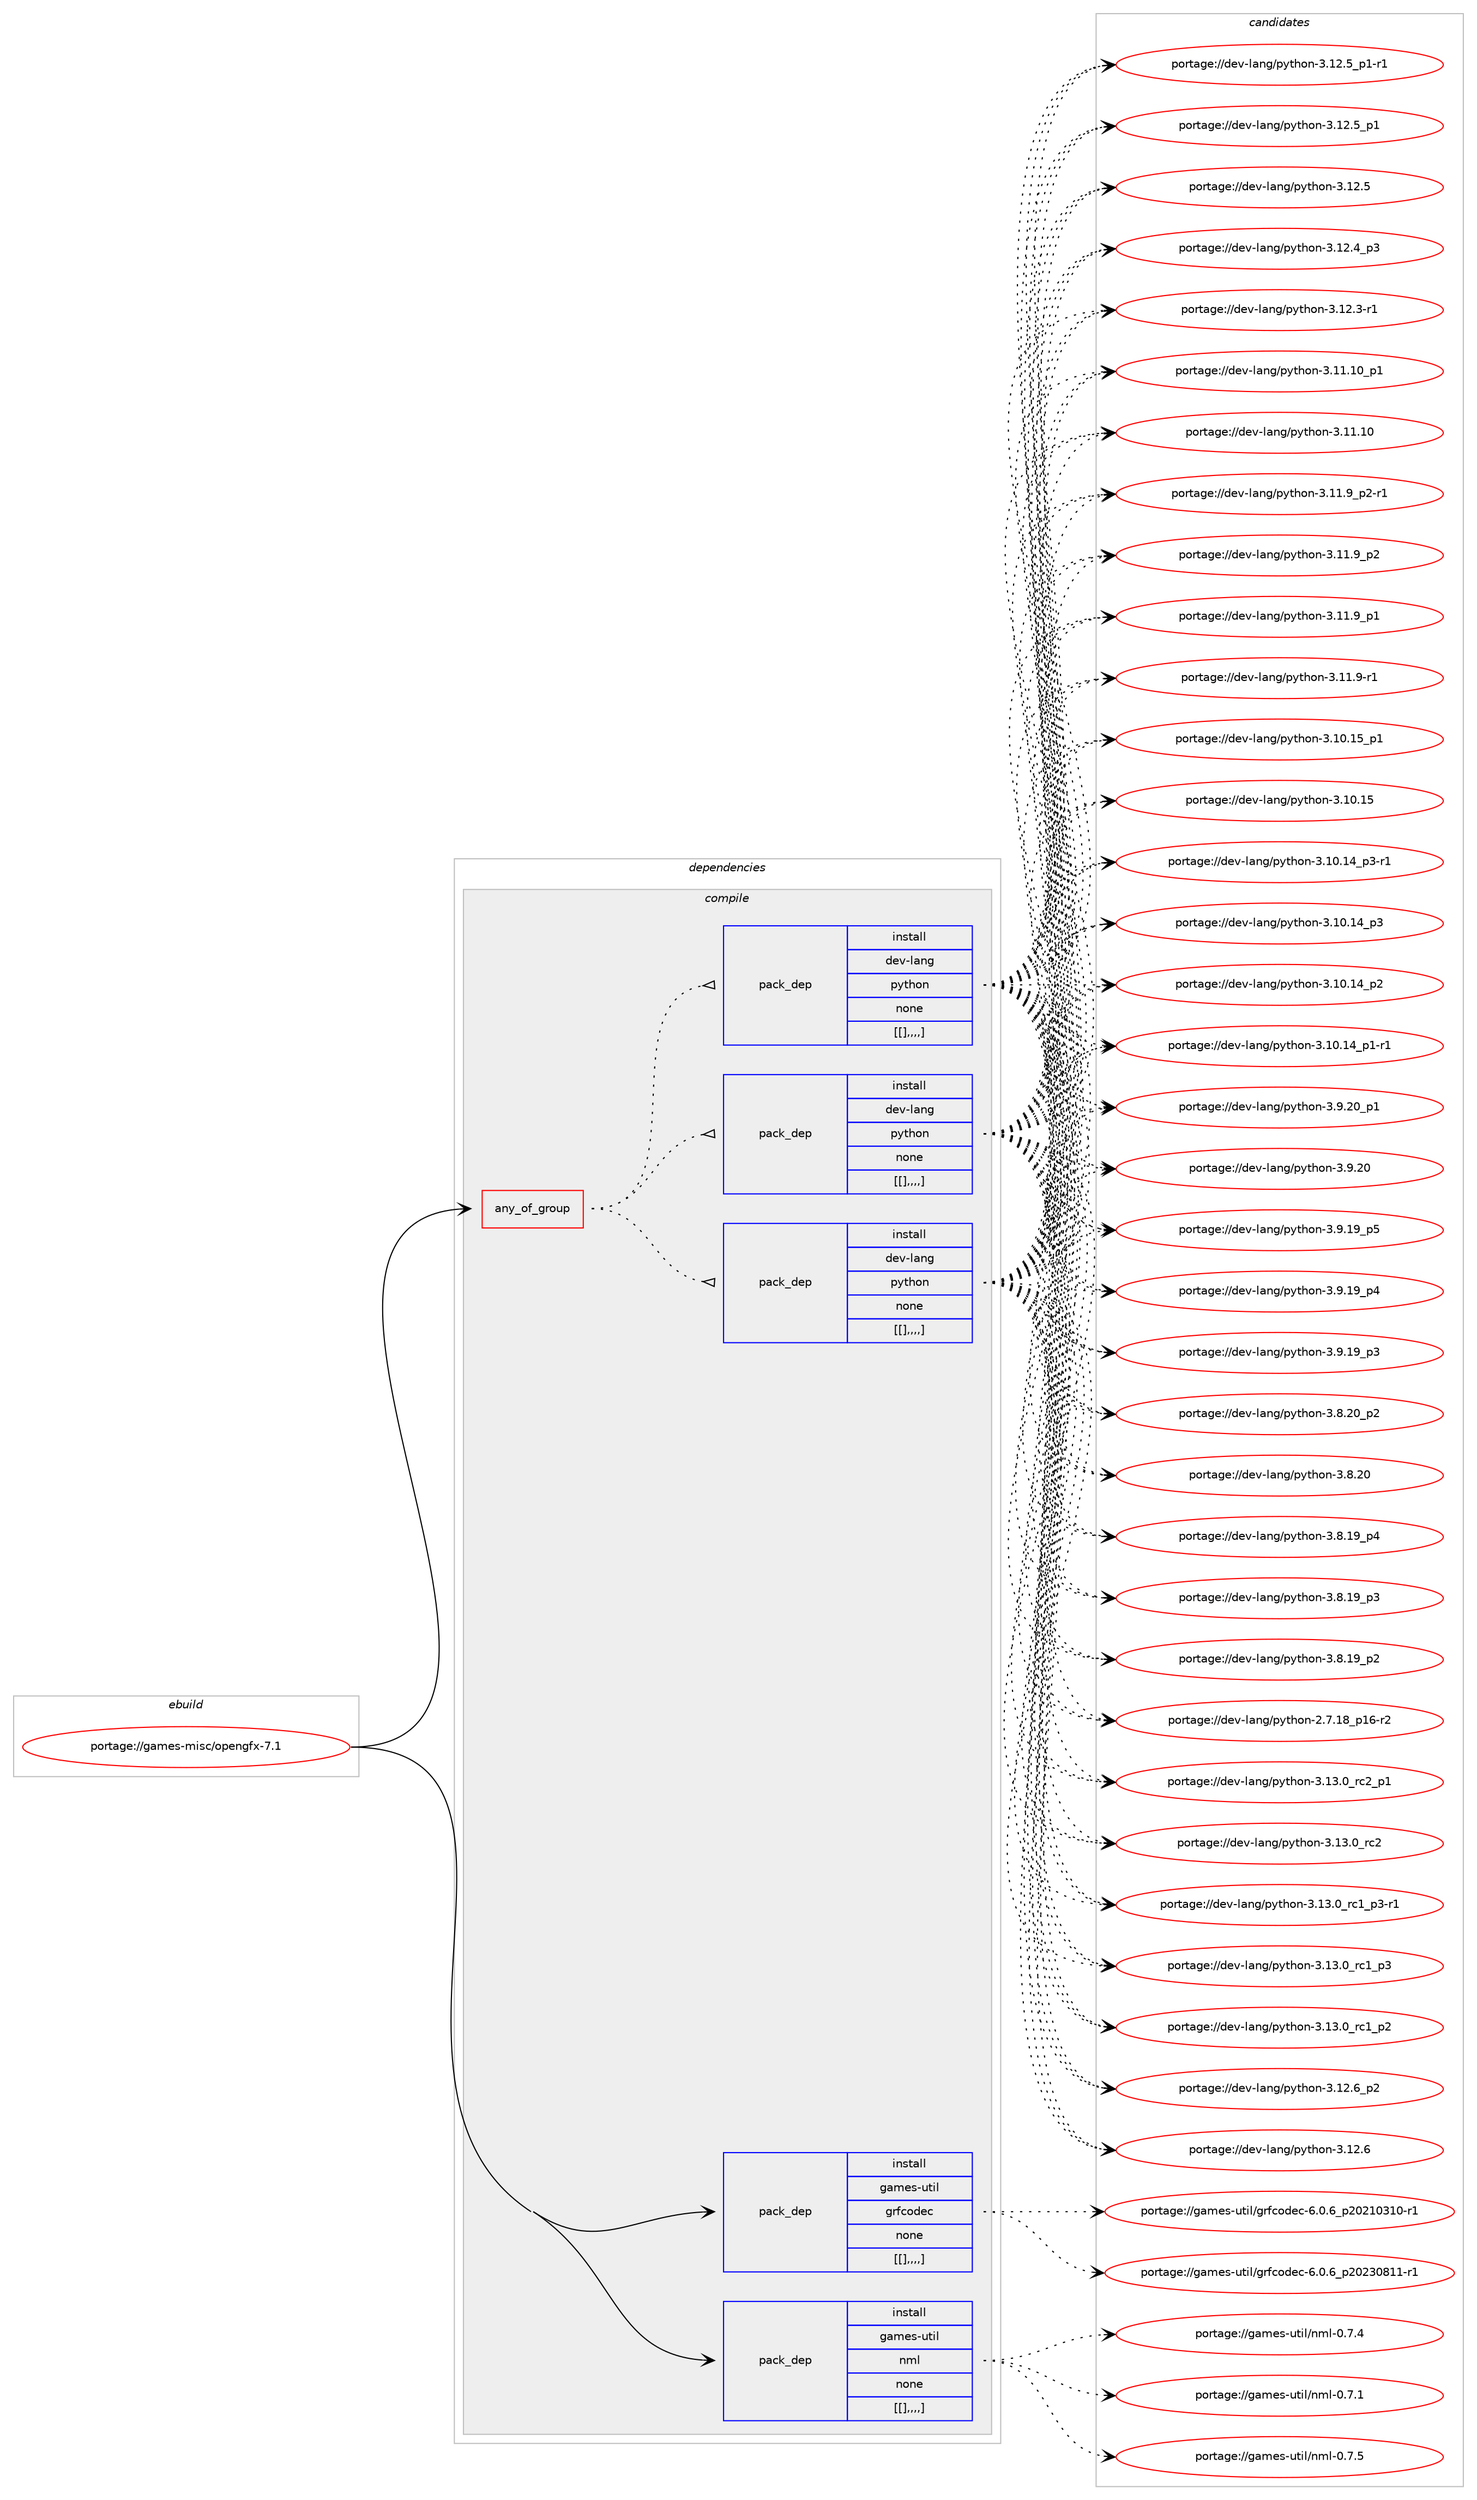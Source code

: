 digraph prolog {

# *************
# Graph options
# *************

newrank=true;
concentrate=true;
compound=true;
graph [rankdir=LR,fontname=Helvetica,fontsize=10,ranksep=1.5];#, ranksep=2.5, nodesep=0.2];
edge  [arrowhead=vee];
node  [fontname=Helvetica,fontsize=10];

# **********
# The ebuild
# **********

subgraph cluster_leftcol {
color=gray;
label=<<i>ebuild</i>>;
id [label="portage://games-misc/opengfx-7.1", color=red, width=4, href="../games-misc/opengfx-7.1.svg"];
}

# ****************
# The dependencies
# ****************

subgraph cluster_midcol {
color=gray;
label=<<i>dependencies</i>>;
subgraph cluster_compile {
fillcolor="#eeeeee";
style=filled;
label=<<i>compile</i>>;
subgraph any1340 {
dependency235762 [label=<<TABLE BORDER="0" CELLBORDER="1" CELLSPACING="0" CELLPADDING="4"><TR><TD CELLPADDING="10">any_of_group</TD></TR></TABLE>>, shape=none, color=red];subgraph pack167557 {
dependency235763 [label=<<TABLE BORDER="0" CELLBORDER="1" CELLSPACING="0" CELLPADDING="4" WIDTH="220"><TR><TD ROWSPAN="6" CELLPADDING="30">pack_dep</TD></TR><TR><TD WIDTH="110">install</TD></TR><TR><TD>dev-lang</TD></TR><TR><TD>python</TD></TR><TR><TD>none</TD></TR><TR><TD>[[],,,,]</TD></TR></TABLE>>, shape=none, color=blue];
}
dependency235762:e -> dependency235763:w [weight=20,style="dotted",arrowhead="oinv"];
subgraph pack167558 {
dependency235764 [label=<<TABLE BORDER="0" CELLBORDER="1" CELLSPACING="0" CELLPADDING="4" WIDTH="220"><TR><TD ROWSPAN="6" CELLPADDING="30">pack_dep</TD></TR><TR><TD WIDTH="110">install</TD></TR><TR><TD>dev-lang</TD></TR><TR><TD>python</TD></TR><TR><TD>none</TD></TR><TR><TD>[[],,,,]</TD></TR></TABLE>>, shape=none, color=blue];
}
dependency235762:e -> dependency235764:w [weight=20,style="dotted",arrowhead="oinv"];
subgraph pack167559 {
dependency235765 [label=<<TABLE BORDER="0" CELLBORDER="1" CELLSPACING="0" CELLPADDING="4" WIDTH="220"><TR><TD ROWSPAN="6" CELLPADDING="30">pack_dep</TD></TR><TR><TD WIDTH="110">install</TD></TR><TR><TD>dev-lang</TD></TR><TR><TD>python</TD></TR><TR><TD>none</TD></TR><TR><TD>[[],,,,]</TD></TR></TABLE>>, shape=none, color=blue];
}
dependency235762:e -> dependency235765:w [weight=20,style="dotted",arrowhead="oinv"];
}
id:e -> dependency235762:w [weight=20,style="solid",arrowhead="vee"];
subgraph pack167560 {
dependency235766 [label=<<TABLE BORDER="0" CELLBORDER="1" CELLSPACING="0" CELLPADDING="4" WIDTH="220"><TR><TD ROWSPAN="6" CELLPADDING="30">pack_dep</TD></TR><TR><TD WIDTH="110">install</TD></TR><TR><TD>games-util</TD></TR><TR><TD>grfcodec</TD></TR><TR><TD>none</TD></TR><TR><TD>[[],,,,]</TD></TR></TABLE>>, shape=none, color=blue];
}
id:e -> dependency235766:w [weight=20,style="solid",arrowhead="vee"];
subgraph pack167561 {
dependency235767 [label=<<TABLE BORDER="0" CELLBORDER="1" CELLSPACING="0" CELLPADDING="4" WIDTH="220"><TR><TD ROWSPAN="6" CELLPADDING="30">pack_dep</TD></TR><TR><TD WIDTH="110">install</TD></TR><TR><TD>games-util</TD></TR><TR><TD>nml</TD></TR><TR><TD>none</TD></TR><TR><TD>[[],,,,]</TD></TR></TABLE>>, shape=none, color=blue];
}
id:e -> dependency235767:w [weight=20,style="solid",arrowhead="vee"];
}
subgraph cluster_compileandrun {
fillcolor="#eeeeee";
style=filled;
label=<<i>compile and run</i>>;
}
subgraph cluster_run {
fillcolor="#eeeeee";
style=filled;
label=<<i>run</i>>;
}
}

# **************
# The candidates
# **************

subgraph cluster_choices {
rank=same;
color=gray;
label=<<i>candidates</i>>;

subgraph choice167557 {
color=black;
nodesep=1;
choice100101118451089711010347112121116104111110455146495146489511499509511249 [label="portage://dev-lang/python-3.13.0_rc2_p1", color=red, width=4,href="../dev-lang/python-3.13.0_rc2_p1.svg"];
choice10010111845108971101034711212111610411111045514649514648951149950 [label="portage://dev-lang/python-3.13.0_rc2", color=red, width=4,href="../dev-lang/python-3.13.0_rc2.svg"];
choice1001011184510897110103471121211161041111104551464951464895114994995112514511449 [label="portage://dev-lang/python-3.13.0_rc1_p3-r1", color=red, width=4,href="../dev-lang/python-3.13.0_rc1_p3-r1.svg"];
choice100101118451089711010347112121116104111110455146495146489511499499511251 [label="portage://dev-lang/python-3.13.0_rc1_p3", color=red, width=4,href="../dev-lang/python-3.13.0_rc1_p3.svg"];
choice100101118451089711010347112121116104111110455146495146489511499499511250 [label="portage://dev-lang/python-3.13.0_rc1_p2", color=red, width=4,href="../dev-lang/python-3.13.0_rc1_p2.svg"];
choice100101118451089711010347112121116104111110455146495046549511250 [label="portage://dev-lang/python-3.12.6_p2", color=red, width=4,href="../dev-lang/python-3.12.6_p2.svg"];
choice10010111845108971101034711212111610411111045514649504654 [label="portage://dev-lang/python-3.12.6", color=red, width=4,href="../dev-lang/python-3.12.6.svg"];
choice1001011184510897110103471121211161041111104551464950465395112494511449 [label="portage://dev-lang/python-3.12.5_p1-r1", color=red, width=4,href="../dev-lang/python-3.12.5_p1-r1.svg"];
choice100101118451089711010347112121116104111110455146495046539511249 [label="portage://dev-lang/python-3.12.5_p1", color=red, width=4,href="../dev-lang/python-3.12.5_p1.svg"];
choice10010111845108971101034711212111610411111045514649504653 [label="portage://dev-lang/python-3.12.5", color=red, width=4,href="../dev-lang/python-3.12.5.svg"];
choice100101118451089711010347112121116104111110455146495046529511251 [label="portage://dev-lang/python-3.12.4_p3", color=red, width=4,href="../dev-lang/python-3.12.4_p3.svg"];
choice100101118451089711010347112121116104111110455146495046514511449 [label="portage://dev-lang/python-3.12.3-r1", color=red, width=4,href="../dev-lang/python-3.12.3-r1.svg"];
choice10010111845108971101034711212111610411111045514649494649489511249 [label="portage://dev-lang/python-3.11.10_p1", color=red, width=4,href="../dev-lang/python-3.11.10_p1.svg"];
choice1001011184510897110103471121211161041111104551464949464948 [label="portage://dev-lang/python-3.11.10", color=red, width=4,href="../dev-lang/python-3.11.10.svg"];
choice1001011184510897110103471121211161041111104551464949465795112504511449 [label="portage://dev-lang/python-3.11.9_p2-r1", color=red, width=4,href="../dev-lang/python-3.11.9_p2-r1.svg"];
choice100101118451089711010347112121116104111110455146494946579511250 [label="portage://dev-lang/python-3.11.9_p2", color=red, width=4,href="../dev-lang/python-3.11.9_p2.svg"];
choice100101118451089711010347112121116104111110455146494946579511249 [label="portage://dev-lang/python-3.11.9_p1", color=red, width=4,href="../dev-lang/python-3.11.9_p1.svg"];
choice100101118451089711010347112121116104111110455146494946574511449 [label="portage://dev-lang/python-3.11.9-r1", color=red, width=4,href="../dev-lang/python-3.11.9-r1.svg"];
choice10010111845108971101034711212111610411111045514649484649539511249 [label="portage://dev-lang/python-3.10.15_p1", color=red, width=4,href="../dev-lang/python-3.10.15_p1.svg"];
choice1001011184510897110103471121211161041111104551464948464953 [label="portage://dev-lang/python-3.10.15", color=red, width=4,href="../dev-lang/python-3.10.15.svg"];
choice100101118451089711010347112121116104111110455146494846495295112514511449 [label="portage://dev-lang/python-3.10.14_p3-r1", color=red, width=4,href="../dev-lang/python-3.10.14_p3-r1.svg"];
choice10010111845108971101034711212111610411111045514649484649529511251 [label="portage://dev-lang/python-3.10.14_p3", color=red, width=4,href="../dev-lang/python-3.10.14_p3.svg"];
choice10010111845108971101034711212111610411111045514649484649529511250 [label="portage://dev-lang/python-3.10.14_p2", color=red, width=4,href="../dev-lang/python-3.10.14_p2.svg"];
choice100101118451089711010347112121116104111110455146494846495295112494511449 [label="portage://dev-lang/python-3.10.14_p1-r1", color=red, width=4,href="../dev-lang/python-3.10.14_p1-r1.svg"];
choice100101118451089711010347112121116104111110455146574650489511249 [label="portage://dev-lang/python-3.9.20_p1", color=red, width=4,href="../dev-lang/python-3.9.20_p1.svg"];
choice10010111845108971101034711212111610411111045514657465048 [label="portage://dev-lang/python-3.9.20", color=red, width=4,href="../dev-lang/python-3.9.20.svg"];
choice100101118451089711010347112121116104111110455146574649579511253 [label="portage://dev-lang/python-3.9.19_p5", color=red, width=4,href="../dev-lang/python-3.9.19_p5.svg"];
choice100101118451089711010347112121116104111110455146574649579511252 [label="portage://dev-lang/python-3.9.19_p4", color=red, width=4,href="../dev-lang/python-3.9.19_p4.svg"];
choice100101118451089711010347112121116104111110455146574649579511251 [label="portage://dev-lang/python-3.9.19_p3", color=red, width=4,href="../dev-lang/python-3.9.19_p3.svg"];
choice100101118451089711010347112121116104111110455146564650489511250 [label="portage://dev-lang/python-3.8.20_p2", color=red, width=4,href="../dev-lang/python-3.8.20_p2.svg"];
choice10010111845108971101034711212111610411111045514656465048 [label="portage://dev-lang/python-3.8.20", color=red, width=4,href="../dev-lang/python-3.8.20.svg"];
choice100101118451089711010347112121116104111110455146564649579511252 [label="portage://dev-lang/python-3.8.19_p4", color=red, width=4,href="../dev-lang/python-3.8.19_p4.svg"];
choice100101118451089711010347112121116104111110455146564649579511251 [label="portage://dev-lang/python-3.8.19_p3", color=red, width=4,href="../dev-lang/python-3.8.19_p3.svg"];
choice100101118451089711010347112121116104111110455146564649579511250 [label="portage://dev-lang/python-3.8.19_p2", color=red, width=4,href="../dev-lang/python-3.8.19_p2.svg"];
choice100101118451089711010347112121116104111110455046554649569511249544511450 [label="portage://dev-lang/python-2.7.18_p16-r2", color=red, width=4,href="../dev-lang/python-2.7.18_p16-r2.svg"];
dependency235763:e -> choice100101118451089711010347112121116104111110455146495146489511499509511249:w [style=dotted,weight="100"];
dependency235763:e -> choice10010111845108971101034711212111610411111045514649514648951149950:w [style=dotted,weight="100"];
dependency235763:e -> choice1001011184510897110103471121211161041111104551464951464895114994995112514511449:w [style=dotted,weight="100"];
dependency235763:e -> choice100101118451089711010347112121116104111110455146495146489511499499511251:w [style=dotted,weight="100"];
dependency235763:e -> choice100101118451089711010347112121116104111110455146495146489511499499511250:w [style=dotted,weight="100"];
dependency235763:e -> choice100101118451089711010347112121116104111110455146495046549511250:w [style=dotted,weight="100"];
dependency235763:e -> choice10010111845108971101034711212111610411111045514649504654:w [style=dotted,weight="100"];
dependency235763:e -> choice1001011184510897110103471121211161041111104551464950465395112494511449:w [style=dotted,weight="100"];
dependency235763:e -> choice100101118451089711010347112121116104111110455146495046539511249:w [style=dotted,weight="100"];
dependency235763:e -> choice10010111845108971101034711212111610411111045514649504653:w [style=dotted,weight="100"];
dependency235763:e -> choice100101118451089711010347112121116104111110455146495046529511251:w [style=dotted,weight="100"];
dependency235763:e -> choice100101118451089711010347112121116104111110455146495046514511449:w [style=dotted,weight="100"];
dependency235763:e -> choice10010111845108971101034711212111610411111045514649494649489511249:w [style=dotted,weight="100"];
dependency235763:e -> choice1001011184510897110103471121211161041111104551464949464948:w [style=dotted,weight="100"];
dependency235763:e -> choice1001011184510897110103471121211161041111104551464949465795112504511449:w [style=dotted,weight="100"];
dependency235763:e -> choice100101118451089711010347112121116104111110455146494946579511250:w [style=dotted,weight="100"];
dependency235763:e -> choice100101118451089711010347112121116104111110455146494946579511249:w [style=dotted,weight="100"];
dependency235763:e -> choice100101118451089711010347112121116104111110455146494946574511449:w [style=dotted,weight="100"];
dependency235763:e -> choice10010111845108971101034711212111610411111045514649484649539511249:w [style=dotted,weight="100"];
dependency235763:e -> choice1001011184510897110103471121211161041111104551464948464953:w [style=dotted,weight="100"];
dependency235763:e -> choice100101118451089711010347112121116104111110455146494846495295112514511449:w [style=dotted,weight="100"];
dependency235763:e -> choice10010111845108971101034711212111610411111045514649484649529511251:w [style=dotted,weight="100"];
dependency235763:e -> choice10010111845108971101034711212111610411111045514649484649529511250:w [style=dotted,weight="100"];
dependency235763:e -> choice100101118451089711010347112121116104111110455146494846495295112494511449:w [style=dotted,weight="100"];
dependency235763:e -> choice100101118451089711010347112121116104111110455146574650489511249:w [style=dotted,weight="100"];
dependency235763:e -> choice10010111845108971101034711212111610411111045514657465048:w [style=dotted,weight="100"];
dependency235763:e -> choice100101118451089711010347112121116104111110455146574649579511253:w [style=dotted,weight="100"];
dependency235763:e -> choice100101118451089711010347112121116104111110455146574649579511252:w [style=dotted,weight="100"];
dependency235763:e -> choice100101118451089711010347112121116104111110455146574649579511251:w [style=dotted,weight="100"];
dependency235763:e -> choice100101118451089711010347112121116104111110455146564650489511250:w [style=dotted,weight="100"];
dependency235763:e -> choice10010111845108971101034711212111610411111045514656465048:w [style=dotted,weight="100"];
dependency235763:e -> choice100101118451089711010347112121116104111110455146564649579511252:w [style=dotted,weight="100"];
dependency235763:e -> choice100101118451089711010347112121116104111110455146564649579511251:w [style=dotted,weight="100"];
dependency235763:e -> choice100101118451089711010347112121116104111110455146564649579511250:w [style=dotted,weight="100"];
dependency235763:e -> choice100101118451089711010347112121116104111110455046554649569511249544511450:w [style=dotted,weight="100"];
}
subgraph choice167558 {
color=black;
nodesep=1;
choice100101118451089711010347112121116104111110455146495146489511499509511249 [label="portage://dev-lang/python-3.13.0_rc2_p1", color=red, width=4,href="../dev-lang/python-3.13.0_rc2_p1.svg"];
choice10010111845108971101034711212111610411111045514649514648951149950 [label="portage://dev-lang/python-3.13.0_rc2", color=red, width=4,href="../dev-lang/python-3.13.0_rc2.svg"];
choice1001011184510897110103471121211161041111104551464951464895114994995112514511449 [label="portage://dev-lang/python-3.13.0_rc1_p3-r1", color=red, width=4,href="../dev-lang/python-3.13.0_rc1_p3-r1.svg"];
choice100101118451089711010347112121116104111110455146495146489511499499511251 [label="portage://dev-lang/python-3.13.0_rc1_p3", color=red, width=4,href="../dev-lang/python-3.13.0_rc1_p3.svg"];
choice100101118451089711010347112121116104111110455146495146489511499499511250 [label="portage://dev-lang/python-3.13.0_rc1_p2", color=red, width=4,href="../dev-lang/python-3.13.0_rc1_p2.svg"];
choice100101118451089711010347112121116104111110455146495046549511250 [label="portage://dev-lang/python-3.12.6_p2", color=red, width=4,href="../dev-lang/python-3.12.6_p2.svg"];
choice10010111845108971101034711212111610411111045514649504654 [label="portage://dev-lang/python-3.12.6", color=red, width=4,href="../dev-lang/python-3.12.6.svg"];
choice1001011184510897110103471121211161041111104551464950465395112494511449 [label="portage://dev-lang/python-3.12.5_p1-r1", color=red, width=4,href="../dev-lang/python-3.12.5_p1-r1.svg"];
choice100101118451089711010347112121116104111110455146495046539511249 [label="portage://dev-lang/python-3.12.5_p1", color=red, width=4,href="../dev-lang/python-3.12.5_p1.svg"];
choice10010111845108971101034711212111610411111045514649504653 [label="portage://dev-lang/python-3.12.5", color=red, width=4,href="../dev-lang/python-3.12.5.svg"];
choice100101118451089711010347112121116104111110455146495046529511251 [label="portage://dev-lang/python-3.12.4_p3", color=red, width=4,href="../dev-lang/python-3.12.4_p3.svg"];
choice100101118451089711010347112121116104111110455146495046514511449 [label="portage://dev-lang/python-3.12.3-r1", color=red, width=4,href="../dev-lang/python-3.12.3-r1.svg"];
choice10010111845108971101034711212111610411111045514649494649489511249 [label="portage://dev-lang/python-3.11.10_p1", color=red, width=4,href="../dev-lang/python-3.11.10_p1.svg"];
choice1001011184510897110103471121211161041111104551464949464948 [label="portage://dev-lang/python-3.11.10", color=red, width=4,href="../dev-lang/python-3.11.10.svg"];
choice1001011184510897110103471121211161041111104551464949465795112504511449 [label="portage://dev-lang/python-3.11.9_p2-r1", color=red, width=4,href="../dev-lang/python-3.11.9_p2-r1.svg"];
choice100101118451089711010347112121116104111110455146494946579511250 [label="portage://dev-lang/python-3.11.9_p2", color=red, width=4,href="../dev-lang/python-3.11.9_p2.svg"];
choice100101118451089711010347112121116104111110455146494946579511249 [label="portage://dev-lang/python-3.11.9_p1", color=red, width=4,href="../dev-lang/python-3.11.9_p1.svg"];
choice100101118451089711010347112121116104111110455146494946574511449 [label="portage://dev-lang/python-3.11.9-r1", color=red, width=4,href="../dev-lang/python-3.11.9-r1.svg"];
choice10010111845108971101034711212111610411111045514649484649539511249 [label="portage://dev-lang/python-3.10.15_p1", color=red, width=4,href="../dev-lang/python-3.10.15_p1.svg"];
choice1001011184510897110103471121211161041111104551464948464953 [label="portage://dev-lang/python-3.10.15", color=red, width=4,href="../dev-lang/python-3.10.15.svg"];
choice100101118451089711010347112121116104111110455146494846495295112514511449 [label="portage://dev-lang/python-3.10.14_p3-r1", color=red, width=4,href="../dev-lang/python-3.10.14_p3-r1.svg"];
choice10010111845108971101034711212111610411111045514649484649529511251 [label="portage://dev-lang/python-3.10.14_p3", color=red, width=4,href="../dev-lang/python-3.10.14_p3.svg"];
choice10010111845108971101034711212111610411111045514649484649529511250 [label="portage://dev-lang/python-3.10.14_p2", color=red, width=4,href="../dev-lang/python-3.10.14_p2.svg"];
choice100101118451089711010347112121116104111110455146494846495295112494511449 [label="portage://dev-lang/python-3.10.14_p1-r1", color=red, width=4,href="../dev-lang/python-3.10.14_p1-r1.svg"];
choice100101118451089711010347112121116104111110455146574650489511249 [label="portage://dev-lang/python-3.9.20_p1", color=red, width=4,href="../dev-lang/python-3.9.20_p1.svg"];
choice10010111845108971101034711212111610411111045514657465048 [label="portage://dev-lang/python-3.9.20", color=red, width=4,href="../dev-lang/python-3.9.20.svg"];
choice100101118451089711010347112121116104111110455146574649579511253 [label="portage://dev-lang/python-3.9.19_p5", color=red, width=4,href="../dev-lang/python-3.9.19_p5.svg"];
choice100101118451089711010347112121116104111110455146574649579511252 [label="portage://dev-lang/python-3.9.19_p4", color=red, width=4,href="../dev-lang/python-3.9.19_p4.svg"];
choice100101118451089711010347112121116104111110455146574649579511251 [label="portage://dev-lang/python-3.9.19_p3", color=red, width=4,href="../dev-lang/python-3.9.19_p3.svg"];
choice100101118451089711010347112121116104111110455146564650489511250 [label="portage://dev-lang/python-3.8.20_p2", color=red, width=4,href="../dev-lang/python-3.8.20_p2.svg"];
choice10010111845108971101034711212111610411111045514656465048 [label="portage://dev-lang/python-3.8.20", color=red, width=4,href="../dev-lang/python-3.8.20.svg"];
choice100101118451089711010347112121116104111110455146564649579511252 [label="portage://dev-lang/python-3.8.19_p4", color=red, width=4,href="../dev-lang/python-3.8.19_p4.svg"];
choice100101118451089711010347112121116104111110455146564649579511251 [label="portage://dev-lang/python-3.8.19_p3", color=red, width=4,href="../dev-lang/python-3.8.19_p3.svg"];
choice100101118451089711010347112121116104111110455146564649579511250 [label="portage://dev-lang/python-3.8.19_p2", color=red, width=4,href="../dev-lang/python-3.8.19_p2.svg"];
choice100101118451089711010347112121116104111110455046554649569511249544511450 [label="portage://dev-lang/python-2.7.18_p16-r2", color=red, width=4,href="../dev-lang/python-2.7.18_p16-r2.svg"];
dependency235764:e -> choice100101118451089711010347112121116104111110455146495146489511499509511249:w [style=dotted,weight="100"];
dependency235764:e -> choice10010111845108971101034711212111610411111045514649514648951149950:w [style=dotted,weight="100"];
dependency235764:e -> choice1001011184510897110103471121211161041111104551464951464895114994995112514511449:w [style=dotted,weight="100"];
dependency235764:e -> choice100101118451089711010347112121116104111110455146495146489511499499511251:w [style=dotted,weight="100"];
dependency235764:e -> choice100101118451089711010347112121116104111110455146495146489511499499511250:w [style=dotted,weight="100"];
dependency235764:e -> choice100101118451089711010347112121116104111110455146495046549511250:w [style=dotted,weight="100"];
dependency235764:e -> choice10010111845108971101034711212111610411111045514649504654:w [style=dotted,weight="100"];
dependency235764:e -> choice1001011184510897110103471121211161041111104551464950465395112494511449:w [style=dotted,weight="100"];
dependency235764:e -> choice100101118451089711010347112121116104111110455146495046539511249:w [style=dotted,weight="100"];
dependency235764:e -> choice10010111845108971101034711212111610411111045514649504653:w [style=dotted,weight="100"];
dependency235764:e -> choice100101118451089711010347112121116104111110455146495046529511251:w [style=dotted,weight="100"];
dependency235764:e -> choice100101118451089711010347112121116104111110455146495046514511449:w [style=dotted,weight="100"];
dependency235764:e -> choice10010111845108971101034711212111610411111045514649494649489511249:w [style=dotted,weight="100"];
dependency235764:e -> choice1001011184510897110103471121211161041111104551464949464948:w [style=dotted,weight="100"];
dependency235764:e -> choice1001011184510897110103471121211161041111104551464949465795112504511449:w [style=dotted,weight="100"];
dependency235764:e -> choice100101118451089711010347112121116104111110455146494946579511250:w [style=dotted,weight="100"];
dependency235764:e -> choice100101118451089711010347112121116104111110455146494946579511249:w [style=dotted,weight="100"];
dependency235764:e -> choice100101118451089711010347112121116104111110455146494946574511449:w [style=dotted,weight="100"];
dependency235764:e -> choice10010111845108971101034711212111610411111045514649484649539511249:w [style=dotted,weight="100"];
dependency235764:e -> choice1001011184510897110103471121211161041111104551464948464953:w [style=dotted,weight="100"];
dependency235764:e -> choice100101118451089711010347112121116104111110455146494846495295112514511449:w [style=dotted,weight="100"];
dependency235764:e -> choice10010111845108971101034711212111610411111045514649484649529511251:w [style=dotted,weight="100"];
dependency235764:e -> choice10010111845108971101034711212111610411111045514649484649529511250:w [style=dotted,weight="100"];
dependency235764:e -> choice100101118451089711010347112121116104111110455146494846495295112494511449:w [style=dotted,weight="100"];
dependency235764:e -> choice100101118451089711010347112121116104111110455146574650489511249:w [style=dotted,weight="100"];
dependency235764:e -> choice10010111845108971101034711212111610411111045514657465048:w [style=dotted,weight="100"];
dependency235764:e -> choice100101118451089711010347112121116104111110455146574649579511253:w [style=dotted,weight="100"];
dependency235764:e -> choice100101118451089711010347112121116104111110455146574649579511252:w [style=dotted,weight="100"];
dependency235764:e -> choice100101118451089711010347112121116104111110455146574649579511251:w [style=dotted,weight="100"];
dependency235764:e -> choice100101118451089711010347112121116104111110455146564650489511250:w [style=dotted,weight="100"];
dependency235764:e -> choice10010111845108971101034711212111610411111045514656465048:w [style=dotted,weight="100"];
dependency235764:e -> choice100101118451089711010347112121116104111110455146564649579511252:w [style=dotted,weight="100"];
dependency235764:e -> choice100101118451089711010347112121116104111110455146564649579511251:w [style=dotted,weight="100"];
dependency235764:e -> choice100101118451089711010347112121116104111110455146564649579511250:w [style=dotted,weight="100"];
dependency235764:e -> choice100101118451089711010347112121116104111110455046554649569511249544511450:w [style=dotted,weight="100"];
}
subgraph choice167559 {
color=black;
nodesep=1;
choice100101118451089711010347112121116104111110455146495146489511499509511249 [label="portage://dev-lang/python-3.13.0_rc2_p1", color=red, width=4,href="../dev-lang/python-3.13.0_rc2_p1.svg"];
choice10010111845108971101034711212111610411111045514649514648951149950 [label="portage://dev-lang/python-3.13.0_rc2", color=red, width=4,href="../dev-lang/python-3.13.0_rc2.svg"];
choice1001011184510897110103471121211161041111104551464951464895114994995112514511449 [label="portage://dev-lang/python-3.13.0_rc1_p3-r1", color=red, width=4,href="../dev-lang/python-3.13.0_rc1_p3-r1.svg"];
choice100101118451089711010347112121116104111110455146495146489511499499511251 [label="portage://dev-lang/python-3.13.0_rc1_p3", color=red, width=4,href="../dev-lang/python-3.13.0_rc1_p3.svg"];
choice100101118451089711010347112121116104111110455146495146489511499499511250 [label="portage://dev-lang/python-3.13.0_rc1_p2", color=red, width=4,href="../dev-lang/python-3.13.0_rc1_p2.svg"];
choice100101118451089711010347112121116104111110455146495046549511250 [label="portage://dev-lang/python-3.12.6_p2", color=red, width=4,href="../dev-lang/python-3.12.6_p2.svg"];
choice10010111845108971101034711212111610411111045514649504654 [label="portage://dev-lang/python-3.12.6", color=red, width=4,href="../dev-lang/python-3.12.6.svg"];
choice1001011184510897110103471121211161041111104551464950465395112494511449 [label="portage://dev-lang/python-3.12.5_p1-r1", color=red, width=4,href="../dev-lang/python-3.12.5_p1-r1.svg"];
choice100101118451089711010347112121116104111110455146495046539511249 [label="portage://dev-lang/python-3.12.5_p1", color=red, width=4,href="../dev-lang/python-3.12.5_p1.svg"];
choice10010111845108971101034711212111610411111045514649504653 [label="portage://dev-lang/python-3.12.5", color=red, width=4,href="../dev-lang/python-3.12.5.svg"];
choice100101118451089711010347112121116104111110455146495046529511251 [label="portage://dev-lang/python-3.12.4_p3", color=red, width=4,href="../dev-lang/python-3.12.4_p3.svg"];
choice100101118451089711010347112121116104111110455146495046514511449 [label="portage://dev-lang/python-3.12.3-r1", color=red, width=4,href="../dev-lang/python-3.12.3-r1.svg"];
choice10010111845108971101034711212111610411111045514649494649489511249 [label="portage://dev-lang/python-3.11.10_p1", color=red, width=4,href="../dev-lang/python-3.11.10_p1.svg"];
choice1001011184510897110103471121211161041111104551464949464948 [label="portage://dev-lang/python-3.11.10", color=red, width=4,href="../dev-lang/python-3.11.10.svg"];
choice1001011184510897110103471121211161041111104551464949465795112504511449 [label="portage://dev-lang/python-3.11.9_p2-r1", color=red, width=4,href="../dev-lang/python-3.11.9_p2-r1.svg"];
choice100101118451089711010347112121116104111110455146494946579511250 [label="portage://dev-lang/python-3.11.9_p2", color=red, width=4,href="../dev-lang/python-3.11.9_p2.svg"];
choice100101118451089711010347112121116104111110455146494946579511249 [label="portage://dev-lang/python-3.11.9_p1", color=red, width=4,href="../dev-lang/python-3.11.9_p1.svg"];
choice100101118451089711010347112121116104111110455146494946574511449 [label="portage://dev-lang/python-3.11.9-r1", color=red, width=4,href="../dev-lang/python-3.11.9-r1.svg"];
choice10010111845108971101034711212111610411111045514649484649539511249 [label="portage://dev-lang/python-3.10.15_p1", color=red, width=4,href="../dev-lang/python-3.10.15_p1.svg"];
choice1001011184510897110103471121211161041111104551464948464953 [label="portage://dev-lang/python-3.10.15", color=red, width=4,href="../dev-lang/python-3.10.15.svg"];
choice100101118451089711010347112121116104111110455146494846495295112514511449 [label="portage://dev-lang/python-3.10.14_p3-r1", color=red, width=4,href="../dev-lang/python-3.10.14_p3-r1.svg"];
choice10010111845108971101034711212111610411111045514649484649529511251 [label="portage://dev-lang/python-3.10.14_p3", color=red, width=4,href="../dev-lang/python-3.10.14_p3.svg"];
choice10010111845108971101034711212111610411111045514649484649529511250 [label="portage://dev-lang/python-3.10.14_p2", color=red, width=4,href="../dev-lang/python-3.10.14_p2.svg"];
choice100101118451089711010347112121116104111110455146494846495295112494511449 [label="portage://dev-lang/python-3.10.14_p1-r1", color=red, width=4,href="../dev-lang/python-3.10.14_p1-r1.svg"];
choice100101118451089711010347112121116104111110455146574650489511249 [label="portage://dev-lang/python-3.9.20_p1", color=red, width=4,href="../dev-lang/python-3.9.20_p1.svg"];
choice10010111845108971101034711212111610411111045514657465048 [label="portage://dev-lang/python-3.9.20", color=red, width=4,href="../dev-lang/python-3.9.20.svg"];
choice100101118451089711010347112121116104111110455146574649579511253 [label="portage://dev-lang/python-3.9.19_p5", color=red, width=4,href="../dev-lang/python-3.9.19_p5.svg"];
choice100101118451089711010347112121116104111110455146574649579511252 [label="portage://dev-lang/python-3.9.19_p4", color=red, width=4,href="../dev-lang/python-3.9.19_p4.svg"];
choice100101118451089711010347112121116104111110455146574649579511251 [label="portage://dev-lang/python-3.9.19_p3", color=red, width=4,href="../dev-lang/python-3.9.19_p3.svg"];
choice100101118451089711010347112121116104111110455146564650489511250 [label="portage://dev-lang/python-3.8.20_p2", color=red, width=4,href="../dev-lang/python-3.8.20_p2.svg"];
choice10010111845108971101034711212111610411111045514656465048 [label="portage://dev-lang/python-3.8.20", color=red, width=4,href="../dev-lang/python-3.8.20.svg"];
choice100101118451089711010347112121116104111110455146564649579511252 [label="portage://dev-lang/python-3.8.19_p4", color=red, width=4,href="../dev-lang/python-3.8.19_p4.svg"];
choice100101118451089711010347112121116104111110455146564649579511251 [label="portage://dev-lang/python-3.8.19_p3", color=red, width=4,href="../dev-lang/python-3.8.19_p3.svg"];
choice100101118451089711010347112121116104111110455146564649579511250 [label="portage://dev-lang/python-3.8.19_p2", color=red, width=4,href="../dev-lang/python-3.8.19_p2.svg"];
choice100101118451089711010347112121116104111110455046554649569511249544511450 [label="portage://dev-lang/python-2.7.18_p16-r2", color=red, width=4,href="../dev-lang/python-2.7.18_p16-r2.svg"];
dependency235765:e -> choice100101118451089711010347112121116104111110455146495146489511499509511249:w [style=dotted,weight="100"];
dependency235765:e -> choice10010111845108971101034711212111610411111045514649514648951149950:w [style=dotted,weight="100"];
dependency235765:e -> choice1001011184510897110103471121211161041111104551464951464895114994995112514511449:w [style=dotted,weight="100"];
dependency235765:e -> choice100101118451089711010347112121116104111110455146495146489511499499511251:w [style=dotted,weight="100"];
dependency235765:e -> choice100101118451089711010347112121116104111110455146495146489511499499511250:w [style=dotted,weight="100"];
dependency235765:e -> choice100101118451089711010347112121116104111110455146495046549511250:w [style=dotted,weight="100"];
dependency235765:e -> choice10010111845108971101034711212111610411111045514649504654:w [style=dotted,weight="100"];
dependency235765:e -> choice1001011184510897110103471121211161041111104551464950465395112494511449:w [style=dotted,weight="100"];
dependency235765:e -> choice100101118451089711010347112121116104111110455146495046539511249:w [style=dotted,weight="100"];
dependency235765:e -> choice10010111845108971101034711212111610411111045514649504653:w [style=dotted,weight="100"];
dependency235765:e -> choice100101118451089711010347112121116104111110455146495046529511251:w [style=dotted,weight="100"];
dependency235765:e -> choice100101118451089711010347112121116104111110455146495046514511449:w [style=dotted,weight="100"];
dependency235765:e -> choice10010111845108971101034711212111610411111045514649494649489511249:w [style=dotted,weight="100"];
dependency235765:e -> choice1001011184510897110103471121211161041111104551464949464948:w [style=dotted,weight="100"];
dependency235765:e -> choice1001011184510897110103471121211161041111104551464949465795112504511449:w [style=dotted,weight="100"];
dependency235765:e -> choice100101118451089711010347112121116104111110455146494946579511250:w [style=dotted,weight="100"];
dependency235765:e -> choice100101118451089711010347112121116104111110455146494946579511249:w [style=dotted,weight="100"];
dependency235765:e -> choice100101118451089711010347112121116104111110455146494946574511449:w [style=dotted,weight="100"];
dependency235765:e -> choice10010111845108971101034711212111610411111045514649484649539511249:w [style=dotted,weight="100"];
dependency235765:e -> choice1001011184510897110103471121211161041111104551464948464953:w [style=dotted,weight="100"];
dependency235765:e -> choice100101118451089711010347112121116104111110455146494846495295112514511449:w [style=dotted,weight="100"];
dependency235765:e -> choice10010111845108971101034711212111610411111045514649484649529511251:w [style=dotted,weight="100"];
dependency235765:e -> choice10010111845108971101034711212111610411111045514649484649529511250:w [style=dotted,weight="100"];
dependency235765:e -> choice100101118451089711010347112121116104111110455146494846495295112494511449:w [style=dotted,weight="100"];
dependency235765:e -> choice100101118451089711010347112121116104111110455146574650489511249:w [style=dotted,weight="100"];
dependency235765:e -> choice10010111845108971101034711212111610411111045514657465048:w [style=dotted,weight="100"];
dependency235765:e -> choice100101118451089711010347112121116104111110455146574649579511253:w [style=dotted,weight="100"];
dependency235765:e -> choice100101118451089711010347112121116104111110455146574649579511252:w [style=dotted,weight="100"];
dependency235765:e -> choice100101118451089711010347112121116104111110455146574649579511251:w [style=dotted,weight="100"];
dependency235765:e -> choice100101118451089711010347112121116104111110455146564650489511250:w [style=dotted,weight="100"];
dependency235765:e -> choice10010111845108971101034711212111610411111045514656465048:w [style=dotted,weight="100"];
dependency235765:e -> choice100101118451089711010347112121116104111110455146564649579511252:w [style=dotted,weight="100"];
dependency235765:e -> choice100101118451089711010347112121116104111110455146564649579511251:w [style=dotted,weight="100"];
dependency235765:e -> choice100101118451089711010347112121116104111110455146564649579511250:w [style=dotted,weight="100"];
dependency235765:e -> choice100101118451089711010347112121116104111110455046554649569511249544511450:w [style=dotted,weight="100"];
}
subgraph choice167560 {
color=black;
nodesep=1;
choice10397109101115451171161051084710311410299111100101994554464846549511250485051485649494511449 [label="portage://games-util/grfcodec-6.0.6_p20230811-r1", color=red, width=4,href="../games-util/grfcodec-6.0.6_p20230811-r1.svg"];
choice10397109101115451171161051084710311410299111100101994554464846549511250485049485149484511449 [label="portage://games-util/grfcodec-6.0.6_p20210310-r1", color=red, width=4,href="../games-util/grfcodec-6.0.6_p20210310-r1.svg"];
dependency235766:e -> choice10397109101115451171161051084710311410299111100101994554464846549511250485051485649494511449:w [style=dotted,weight="100"];
dependency235766:e -> choice10397109101115451171161051084710311410299111100101994554464846549511250485049485149484511449:w [style=dotted,weight="100"];
}
subgraph choice167561 {
color=black;
nodesep=1;
choice103971091011154511711610510847110109108454846554653 [label="portage://games-util/nml-0.7.5", color=red, width=4,href="../games-util/nml-0.7.5.svg"];
choice103971091011154511711610510847110109108454846554652 [label="portage://games-util/nml-0.7.4", color=red, width=4,href="../games-util/nml-0.7.4.svg"];
choice103971091011154511711610510847110109108454846554649 [label="portage://games-util/nml-0.7.1", color=red, width=4,href="../games-util/nml-0.7.1.svg"];
dependency235767:e -> choice103971091011154511711610510847110109108454846554653:w [style=dotted,weight="100"];
dependency235767:e -> choice103971091011154511711610510847110109108454846554652:w [style=dotted,weight="100"];
dependency235767:e -> choice103971091011154511711610510847110109108454846554649:w [style=dotted,weight="100"];
}
}

}
